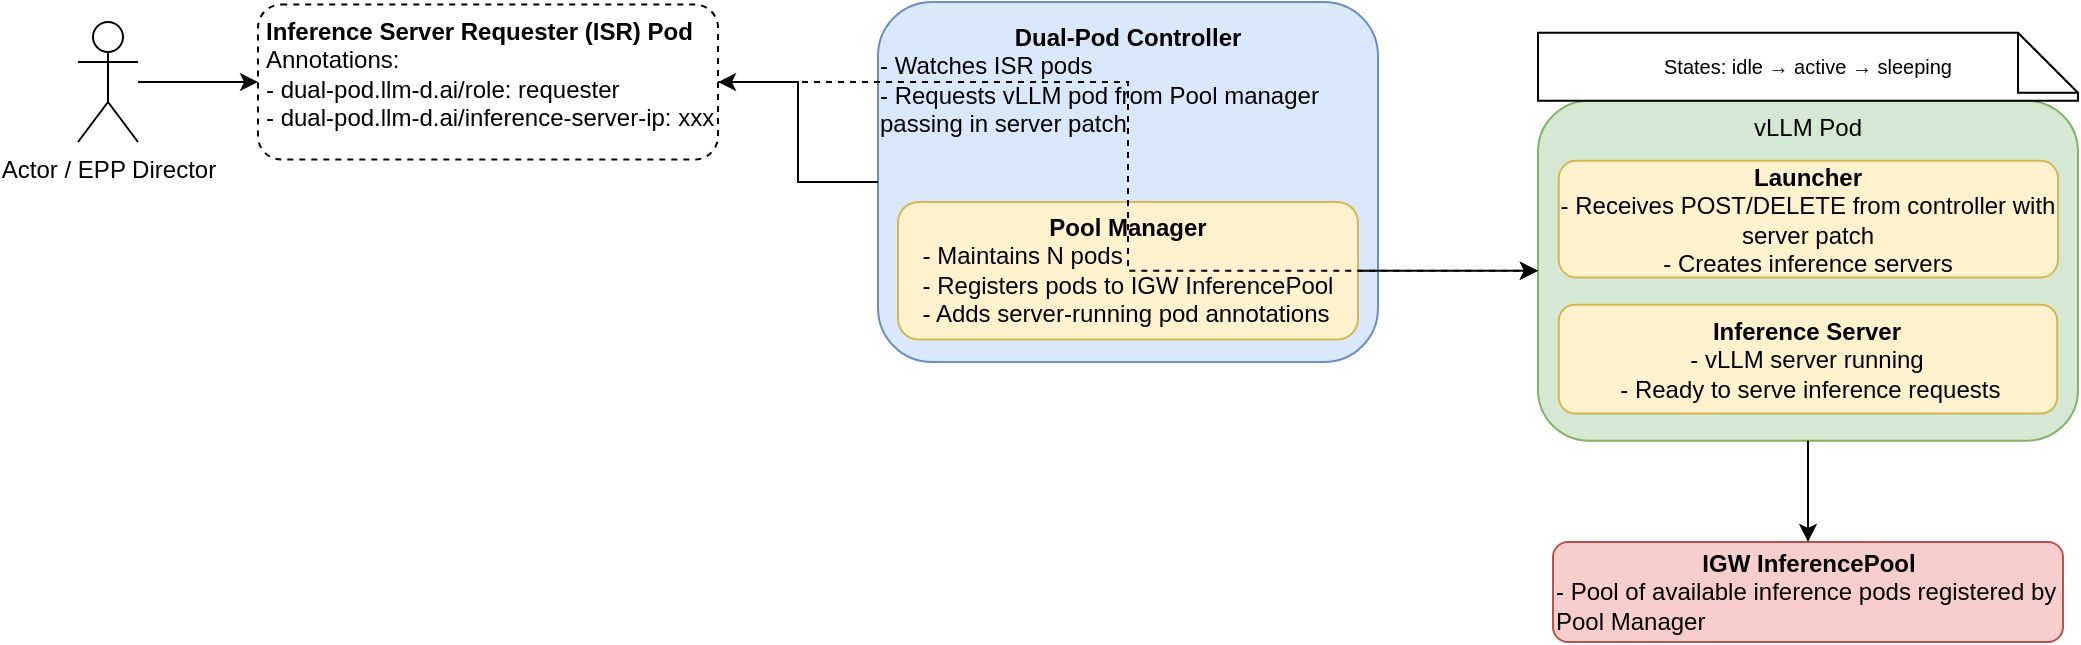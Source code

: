 <mxfile version="28.2.1">
  <diagram name="Dual-Pod + Pool Manager Architecture" id="dual-pod-vllm">
    <mxGraphModel dx="1234" dy="858" grid="1" gridSize="10" guides="1" tooltips="1" connect="1" arrows="1" fold="1" page="1" pageScale="1" pageWidth="1600" pageHeight="1920" math="0" shadow="0">
      <root>
        <mxCell id="0" />
        <mxCell id="1" parent="0" />
        <mxCell id="actor" value="Actor / EPP Director" style="shape=umlActor;verticalLabelPosition=bottom;verticalAlign=top;html=1;" parent="1" vertex="1">
          <mxGeometry x="50" y="50" width="30" height="60" as="geometry" />
        </mxCell>
        <mxCell id="isr" value="&lt;b&gt;Inference Server Requester (ISR) Pod&lt;/b&gt;&lt;br&gt;Annotations:&lt;br&gt;- dual-pod.llm-d.ai/role: requester&lt;br&gt;- dual-pod.llm-d.ai/inference-server-ip: xxx" style="rounded=1;whiteSpace=wrap;html=1;dashed=1;verticalAlign=top;align=left;spacingLeft=2;" parent="1" vertex="1">
          <mxGeometry x="140" y="41.25" width="230" height="77.5" as="geometry" />
        </mxCell>
        <mxCell id="controller" value="&lt;b&gt;Dual-Pod Controller&lt;/b&gt;&lt;br&gt;&lt;div style=&quot;text-align: left;&quot;&gt;&lt;span style=&quot;background-color: transparent; color: light-dark(rgb(0, 0, 0), rgb(255, 255, 255));&quot;&gt;- Watches ISR pods&lt;/span&gt;&lt;/div&gt;&lt;div style=&quot;text-align: left;&quot;&gt;&lt;span style=&quot;background-color: transparent; color: light-dark(rgb(0, 0, 0), rgb(255, 255, 255));&quot;&gt;- Requests vLLM pod from Pool manager passing in server patch&lt;/span&gt;&lt;/div&gt;&lt;div&gt;&lt;div style=&quot;text-align: center;&quot;&gt;&lt;br&gt;&lt;/div&gt;&lt;div&gt;&lt;br&gt;&lt;/div&gt;&lt;/div&gt;" style="rounded=1;whiteSpace=wrap;html=1;fillColor=#DAE8FC;strokeColor=#6C8EBF;verticalAlign=top;align=center;spacingTop=4;" parent="1" vertex="1">
          <mxGeometry x="450" y="40" width="250" height="180" as="geometry" />
        </mxCell>
        <mxCell id="poolmanager" value="&lt;b&gt;Pool Manager&lt;br&gt;&lt;/b&gt;&lt;div style=&quot;text-align: left;&quot;&gt;&lt;span style=&quot;background-color: transparent; color: light-dark(rgb(0, 0, 0), rgb(255, 255, 255));&quot;&gt;- Maintains N pods&lt;/span&gt;&lt;/div&gt;&lt;div style=&quot;text-align: left;&quot;&gt;&lt;span style=&quot;background-color: transparent; color: light-dark(rgb(0, 0, 0), rgb(255, 255, 255));&quot;&gt;- Registers pods to IGW InferencePool&lt;/span&gt;&lt;/div&gt;&lt;div style=&quot;text-align: left;&quot;&gt;&lt;span style=&quot;background-color: transparent; color: light-dark(rgb(0, 0, 0), rgb(255, 255, 255));&quot;&gt;- Adds server-running pod annotations&lt;/span&gt;&lt;/div&gt;" style="rounded=1;whiteSpace=wrap;html=1;fillColor=#FFF2CC;strokeColor=#D6B656;verticalAlign=middle;align=center;" parent="controller" vertex="1">
          <mxGeometry x="10" y="100" width="230" height="68.75" as="geometry" />
        </mxCell>
        <mxCell id="vllm" value="vLLM Pod&lt;div&gt;&lt;br/&gt;&lt;/div&gt;" style="rounded=1;whiteSpace=wrap;html=1;fillColor=#D5E8D4;strokeColor=#82B366;verticalAlign=top;align=center;" parent="1" vertex="1">
          <mxGeometry x="780" y="89.38" width="270" height="170" as="geometry" />
        </mxCell>
        <mxCell id="vllmstate" value="States: idle → active → sleeping" style="shape=note;whiteSpace=wrap;html=1;fillColor=#FFFFFF;strokeColor=#000000;fontSize=10;" parent="vllm" vertex="1">
          <mxGeometry y="-34.0" width="270" height="34.0" as="geometry" />
        </mxCell>
        <mxCell id="6METYEvPE3ANo43et5e9-2" value="&lt;b&gt;Launcher&lt;/b&gt;&lt;br&gt;- Receives POST/DELETE from controller with server patch&lt;br&gt;- Creates inference servers" style="rounded=1;whiteSpace=wrap;html=1;fillColor=#FFF2CC;strokeColor=#D6B656;verticalAlign=middle;align=center;" vertex="1" parent="vllm">
          <mxGeometry x="10.38" y="30" width="249.62" height="58.37" as="geometry" />
        </mxCell>
        <mxCell id="6METYEvPE3ANo43et5e9-3" value="&lt;b&gt;Inference Server&lt;/b&gt;&lt;br&gt;- vLLM server running&lt;br&gt;&amp;nbsp;- Ready to serve inference requests" style="rounded=1;whiteSpace=wrap;html=1;fillColor=#FFF2CC;strokeColor=#D6B656;verticalAlign=middle;align=center;" vertex="1" parent="vllm">
          <mxGeometry x="10.385" y="102" width="249.231" height="54.366" as="geometry" />
        </mxCell>
        <mxCell id="giepool" value="&lt;b&gt;IGW InferencePool&lt;/b&gt;&lt;br&gt;&lt;div style=&quot;text-align: left;&quot;&gt;&lt;span style=&quot;background-color: transparent; color: light-dark(rgb(0, 0, 0), rgb(255, 255, 255));&quot;&gt;- Pool of available inference pods&amp;nbsp;&lt;/span&gt;&lt;span style=&quot;background-color: transparent; color: light-dark(rgb(0, 0, 0), rgb(255, 255, 255));&quot;&gt;registered by Pool Manager&lt;/span&gt;&lt;/div&gt;" style="rounded=1;whiteSpace=wrap;html=1;fillColor=#F8CECC;strokeColor=#B85450;verticalAlign=middle;align=center;" parent="1" vertex="1">
          <mxGeometry x="787.5" y="310" width="255" height="50" as="geometry" />
        </mxCell>
        <mxCell id="arrow1" style="edgeStyle=orthogonalEdgeStyle;rounded=0;html=1;endArrow=classic;" parent="1" source="actor" target="isr" edge="1">
          <mxGeometry relative="1" as="geometry" />
        </mxCell>
        <mxCell id="arrow2" style="edgeStyle=orthogonalEdgeStyle;rounded=0;html=1;endArrow=classic;dashed=1;" parent="1" source="isr" target="vllm" edge="1">
          <mxGeometry relative="1" as="geometry" />
        </mxCell>
        <mxCell id="arrow3" style="edgeStyle=orthogonalEdgeStyle;rounded=0;html=1;endArrow=classic;" parent="1" source="controller" target="isr" edge="1">
          <mxGeometry relative="1" as="geometry" />
        </mxCell>
        <mxCell id="arrow5" style="edgeStyle=orthogonalEdgeStyle;rounded=0;html=1;endArrow=classic;" parent="1" source="poolmanager" target="vllm" edge="1">
          <mxGeometry relative="1" as="geometry" />
        </mxCell>
        <mxCell id="arrow6" style="edgeStyle=orthogonalEdgeStyle;rounded=0;html=1;endArrow=classic;" parent="1" source="vllm" target="giepool" edge="1">
          <mxGeometry relative="1" as="geometry" />
        </mxCell>
      </root>
    </mxGraphModel>
  </diagram>
</mxfile>
